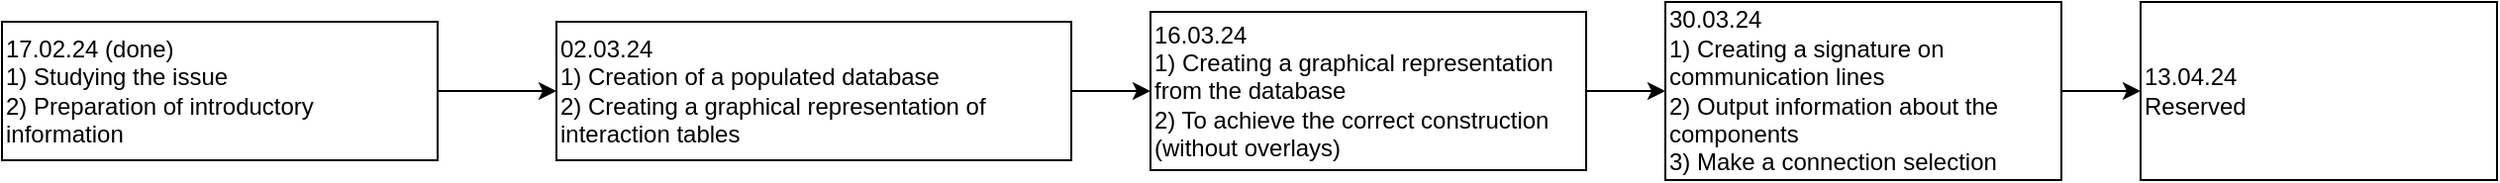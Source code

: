 <mxfile version="23.1.5" type="device">
  <diagram name="Страница — 1" id="bYAXv9phPQOWTj4dlshL">
    <mxGraphModel dx="2266" dy="917" grid="1" gridSize="10" guides="1" tooltips="1" connect="1" arrows="1" fold="1" page="1" pageScale="1" pageWidth="827" pageHeight="1169" math="0" shadow="0">
      <root>
        <mxCell id="0" />
        <mxCell id="1" parent="0" />
        <mxCell id="7lWwqLBV_PmxYGzbmkkz-3" style="edgeStyle=orthogonalEdgeStyle;rounded=0;orthogonalLoop=1;jettySize=auto;html=1;exitX=1;exitY=0.5;exitDx=0;exitDy=0;entryX=0;entryY=0.5;entryDx=0;entryDy=0;" parent="1" source="7lWwqLBV_PmxYGzbmkkz-1" target="7lWwqLBV_PmxYGzbmkkz-2" edge="1">
          <mxGeometry relative="1" as="geometry" />
        </mxCell>
        <mxCell id="7lWwqLBV_PmxYGzbmkkz-1" value="&lt;div&gt;17.02.24 (done)&lt;/div&gt;&lt;div&gt;1) Studying the issue&lt;/div&gt;&lt;div&gt;2) Preparation of introductory information&lt;/div&gt;" style="rounded=0;whiteSpace=wrap;html=1;align=left;" parent="1" vertex="1">
          <mxGeometry x="20" y="20" width="220" height="70" as="geometry" />
        </mxCell>
        <mxCell id="7lWwqLBV_PmxYGzbmkkz-8" style="edgeStyle=orthogonalEdgeStyle;rounded=0;orthogonalLoop=1;jettySize=auto;html=1;exitX=1;exitY=0.5;exitDx=0;exitDy=0;entryX=0;entryY=0.5;entryDx=0;entryDy=0;" parent="1" source="7lWwqLBV_PmxYGzbmkkz-2" target="7lWwqLBV_PmxYGzbmkkz-4" edge="1">
          <mxGeometry relative="1" as="geometry" />
        </mxCell>
        <mxCell id="7lWwqLBV_PmxYGzbmkkz-2" value="&lt;div&gt;02.03.24&lt;/div&gt;&lt;div&gt;1) Creation of a populated database&lt;/div&gt;&lt;div&gt;2) Creating a graphical representation of interaction tables&lt;/div&gt;" style="rounded=0;whiteSpace=wrap;html=1;align=left;" parent="1" vertex="1">
          <mxGeometry x="300" y="20" width="260" height="70" as="geometry" />
        </mxCell>
        <mxCell id="tni7hSKde1JQ3VHghMZ0-3" style="edgeStyle=orthogonalEdgeStyle;rounded=0;orthogonalLoop=1;jettySize=auto;html=1;exitX=1;exitY=0.5;exitDx=0;exitDy=0;entryX=0;entryY=0.5;entryDx=0;entryDy=0;" edge="1" parent="1" source="7lWwqLBV_PmxYGzbmkkz-4" target="7lWwqLBV_PmxYGzbmkkz-5">
          <mxGeometry relative="1" as="geometry" />
        </mxCell>
        <mxCell id="7lWwqLBV_PmxYGzbmkkz-4" value="&lt;div&gt;16.03.24&lt;/div&gt;&lt;div&gt;1) Creating a graphical representation from the database&lt;/div&gt;&lt;div&gt;2) To achieve the correct construction (without overlays)&lt;/div&gt;" style="rounded=0;whiteSpace=wrap;html=1;align=left;" parent="1" vertex="1">
          <mxGeometry x="600" y="15" width="220" height="80" as="geometry" />
        </mxCell>
        <mxCell id="tni7hSKde1JQ3VHghMZ0-4" style="edgeStyle=orthogonalEdgeStyle;rounded=0;orthogonalLoop=1;jettySize=auto;html=1;exitX=1;exitY=0.5;exitDx=0;exitDy=0;entryX=0;entryY=0.5;entryDx=0;entryDy=0;" edge="1" parent="1" source="7lWwqLBV_PmxYGzbmkkz-5" target="7lWwqLBV_PmxYGzbmkkz-6">
          <mxGeometry relative="1" as="geometry" />
        </mxCell>
        <mxCell id="7lWwqLBV_PmxYGzbmkkz-5" value="&lt;div&gt;30.03.24&lt;/div&gt;&lt;div&gt;1) Creating a signature on communication lines&lt;/div&gt;&lt;div&gt;2) Output information about the components&lt;/div&gt;&lt;div&gt;3) Make a connection selection&lt;/div&gt;" style="rounded=0;whiteSpace=wrap;html=1;align=left;" parent="1" vertex="1">
          <mxGeometry x="860" y="10" width="200" height="90" as="geometry" />
        </mxCell>
        <mxCell id="7lWwqLBV_PmxYGzbmkkz-6" value="&lt;div&gt;13.04.24&lt;/div&gt;&lt;div&gt;Reserved&lt;/div&gt;" style="rounded=0;whiteSpace=wrap;html=1;align=left;" parent="1" vertex="1">
          <mxGeometry x="1100" y="10" width="180" height="90" as="geometry" />
        </mxCell>
      </root>
    </mxGraphModel>
  </diagram>
</mxfile>
